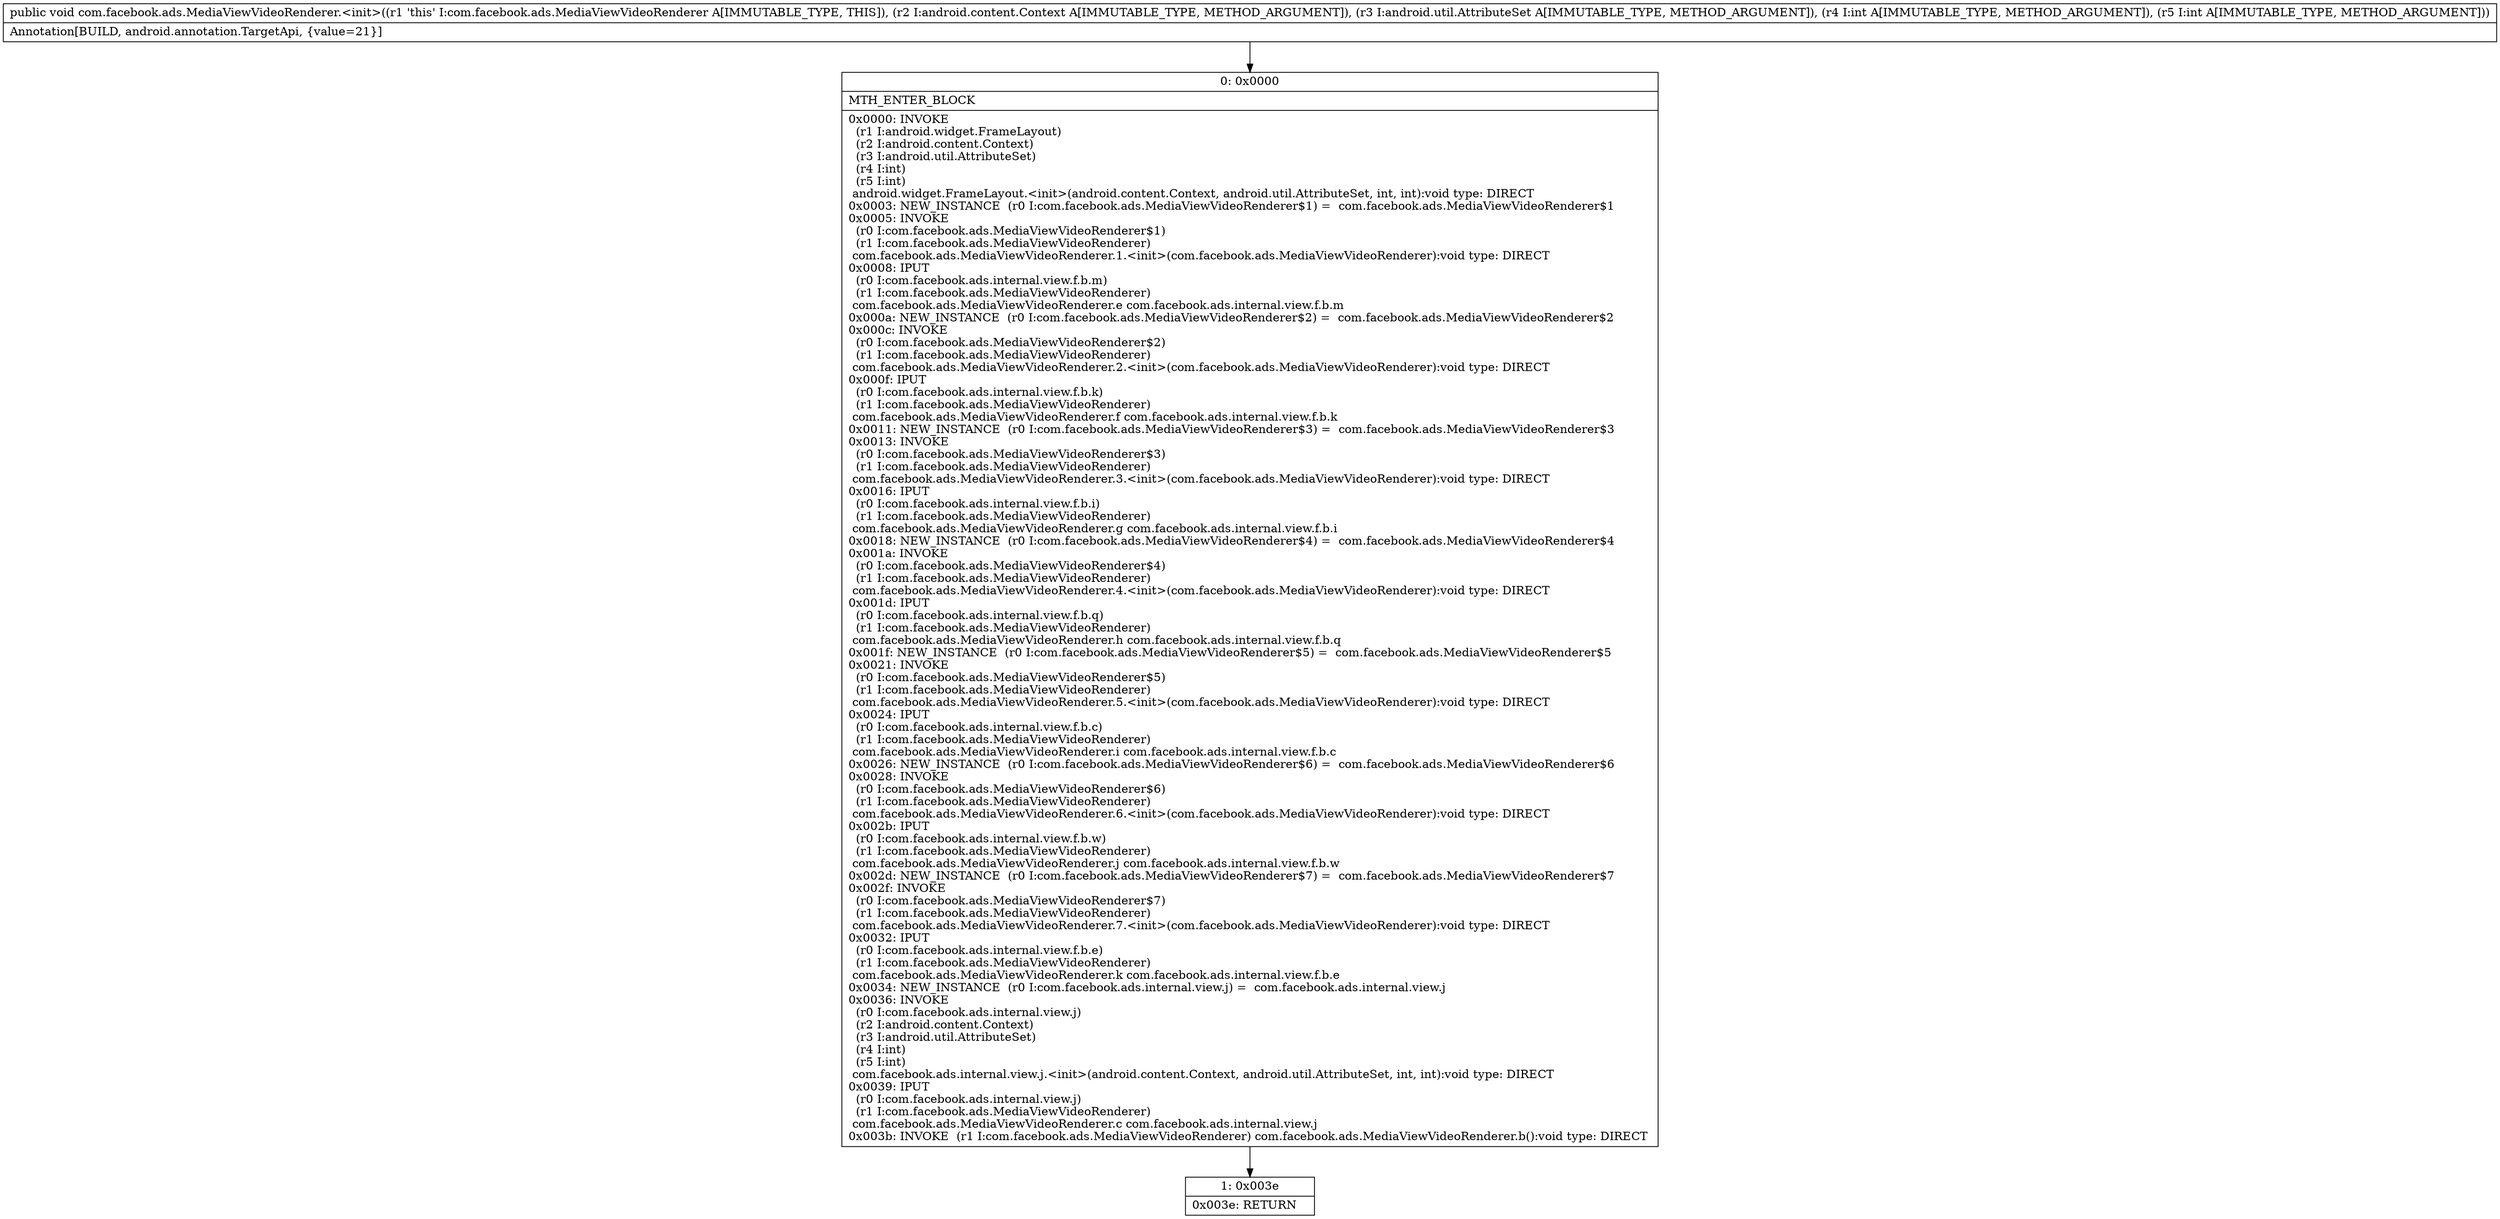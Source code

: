 digraph "CFG forcom.facebook.ads.MediaViewVideoRenderer.\<init\>(Landroid\/content\/Context;Landroid\/util\/AttributeSet;II)V" {
Node_0 [shape=record,label="{0\:\ 0x0000|MTH_ENTER_BLOCK\l|0x0000: INVOKE  \l  (r1 I:android.widget.FrameLayout)\l  (r2 I:android.content.Context)\l  (r3 I:android.util.AttributeSet)\l  (r4 I:int)\l  (r5 I:int)\l android.widget.FrameLayout.\<init\>(android.content.Context, android.util.AttributeSet, int, int):void type: DIRECT \l0x0003: NEW_INSTANCE  (r0 I:com.facebook.ads.MediaViewVideoRenderer$1) =  com.facebook.ads.MediaViewVideoRenderer$1 \l0x0005: INVOKE  \l  (r0 I:com.facebook.ads.MediaViewVideoRenderer$1)\l  (r1 I:com.facebook.ads.MediaViewVideoRenderer)\l com.facebook.ads.MediaViewVideoRenderer.1.\<init\>(com.facebook.ads.MediaViewVideoRenderer):void type: DIRECT \l0x0008: IPUT  \l  (r0 I:com.facebook.ads.internal.view.f.b.m)\l  (r1 I:com.facebook.ads.MediaViewVideoRenderer)\l com.facebook.ads.MediaViewVideoRenderer.e com.facebook.ads.internal.view.f.b.m \l0x000a: NEW_INSTANCE  (r0 I:com.facebook.ads.MediaViewVideoRenderer$2) =  com.facebook.ads.MediaViewVideoRenderer$2 \l0x000c: INVOKE  \l  (r0 I:com.facebook.ads.MediaViewVideoRenderer$2)\l  (r1 I:com.facebook.ads.MediaViewVideoRenderer)\l com.facebook.ads.MediaViewVideoRenderer.2.\<init\>(com.facebook.ads.MediaViewVideoRenderer):void type: DIRECT \l0x000f: IPUT  \l  (r0 I:com.facebook.ads.internal.view.f.b.k)\l  (r1 I:com.facebook.ads.MediaViewVideoRenderer)\l com.facebook.ads.MediaViewVideoRenderer.f com.facebook.ads.internal.view.f.b.k \l0x0011: NEW_INSTANCE  (r0 I:com.facebook.ads.MediaViewVideoRenderer$3) =  com.facebook.ads.MediaViewVideoRenderer$3 \l0x0013: INVOKE  \l  (r0 I:com.facebook.ads.MediaViewVideoRenderer$3)\l  (r1 I:com.facebook.ads.MediaViewVideoRenderer)\l com.facebook.ads.MediaViewVideoRenderer.3.\<init\>(com.facebook.ads.MediaViewVideoRenderer):void type: DIRECT \l0x0016: IPUT  \l  (r0 I:com.facebook.ads.internal.view.f.b.i)\l  (r1 I:com.facebook.ads.MediaViewVideoRenderer)\l com.facebook.ads.MediaViewVideoRenderer.g com.facebook.ads.internal.view.f.b.i \l0x0018: NEW_INSTANCE  (r0 I:com.facebook.ads.MediaViewVideoRenderer$4) =  com.facebook.ads.MediaViewVideoRenderer$4 \l0x001a: INVOKE  \l  (r0 I:com.facebook.ads.MediaViewVideoRenderer$4)\l  (r1 I:com.facebook.ads.MediaViewVideoRenderer)\l com.facebook.ads.MediaViewVideoRenderer.4.\<init\>(com.facebook.ads.MediaViewVideoRenderer):void type: DIRECT \l0x001d: IPUT  \l  (r0 I:com.facebook.ads.internal.view.f.b.q)\l  (r1 I:com.facebook.ads.MediaViewVideoRenderer)\l com.facebook.ads.MediaViewVideoRenderer.h com.facebook.ads.internal.view.f.b.q \l0x001f: NEW_INSTANCE  (r0 I:com.facebook.ads.MediaViewVideoRenderer$5) =  com.facebook.ads.MediaViewVideoRenderer$5 \l0x0021: INVOKE  \l  (r0 I:com.facebook.ads.MediaViewVideoRenderer$5)\l  (r1 I:com.facebook.ads.MediaViewVideoRenderer)\l com.facebook.ads.MediaViewVideoRenderer.5.\<init\>(com.facebook.ads.MediaViewVideoRenderer):void type: DIRECT \l0x0024: IPUT  \l  (r0 I:com.facebook.ads.internal.view.f.b.c)\l  (r1 I:com.facebook.ads.MediaViewVideoRenderer)\l com.facebook.ads.MediaViewVideoRenderer.i com.facebook.ads.internal.view.f.b.c \l0x0026: NEW_INSTANCE  (r0 I:com.facebook.ads.MediaViewVideoRenderer$6) =  com.facebook.ads.MediaViewVideoRenderer$6 \l0x0028: INVOKE  \l  (r0 I:com.facebook.ads.MediaViewVideoRenderer$6)\l  (r1 I:com.facebook.ads.MediaViewVideoRenderer)\l com.facebook.ads.MediaViewVideoRenderer.6.\<init\>(com.facebook.ads.MediaViewVideoRenderer):void type: DIRECT \l0x002b: IPUT  \l  (r0 I:com.facebook.ads.internal.view.f.b.w)\l  (r1 I:com.facebook.ads.MediaViewVideoRenderer)\l com.facebook.ads.MediaViewVideoRenderer.j com.facebook.ads.internal.view.f.b.w \l0x002d: NEW_INSTANCE  (r0 I:com.facebook.ads.MediaViewVideoRenderer$7) =  com.facebook.ads.MediaViewVideoRenderer$7 \l0x002f: INVOKE  \l  (r0 I:com.facebook.ads.MediaViewVideoRenderer$7)\l  (r1 I:com.facebook.ads.MediaViewVideoRenderer)\l com.facebook.ads.MediaViewVideoRenderer.7.\<init\>(com.facebook.ads.MediaViewVideoRenderer):void type: DIRECT \l0x0032: IPUT  \l  (r0 I:com.facebook.ads.internal.view.f.b.e)\l  (r1 I:com.facebook.ads.MediaViewVideoRenderer)\l com.facebook.ads.MediaViewVideoRenderer.k com.facebook.ads.internal.view.f.b.e \l0x0034: NEW_INSTANCE  (r0 I:com.facebook.ads.internal.view.j) =  com.facebook.ads.internal.view.j \l0x0036: INVOKE  \l  (r0 I:com.facebook.ads.internal.view.j)\l  (r2 I:android.content.Context)\l  (r3 I:android.util.AttributeSet)\l  (r4 I:int)\l  (r5 I:int)\l com.facebook.ads.internal.view.j.\<init\>(android.content.Context, android.util.AttributeSet, int, int):void type: DIRECT \l0x0039: IPUT  \l  (r0 I:com.facebook.ads.internal.view.j)\l  (r1 I:com.facebook.ads.MediaViewVideoRenderer)\l com.facebook.ads.MediaViewVideoRenderer.c com.facebook.ads.internal.view.j \l0x003b: INVOKE  (r1 I:com.facebook.ads.MediaViewVideoRenderer) com.facebook.ads.MediaViewVideoRenderer.b():void type: DIRECT \l}"];
Node_1 [shape=record,label="{1\:\ 0x003e|0x003e: RETURN   \l}"];
MethodNode[shape=record,label="{public void com.facebook.ads.MediaViewVideoRenderer.\<init\>((r1 'this' I:com.facebook.ads.MediaViewVideoRenderer A[IMMUTABLE_TYPE, THIS]), (r2 I:android.content.Context A[IMMUTABLE_TYPE, METHOD_ARGUMENT]), (r3 I:android.util.AttributeSet A[IMMUTABLE_TYPE, METHOD_ARGUMENT]), (r4 I:int A[IMMUTABLE_TYPE, METHOD_ARGUMENT]), (r5 I:int A[IMMUTABLE_TYPE, METHOD_ARGUMENT]))  | Annotation[BUILD, android.annotation.TargetApi, \{value=21\}]\l}"];
MethodNode -> Node_0;
Node_0 -> Node_1;
}

